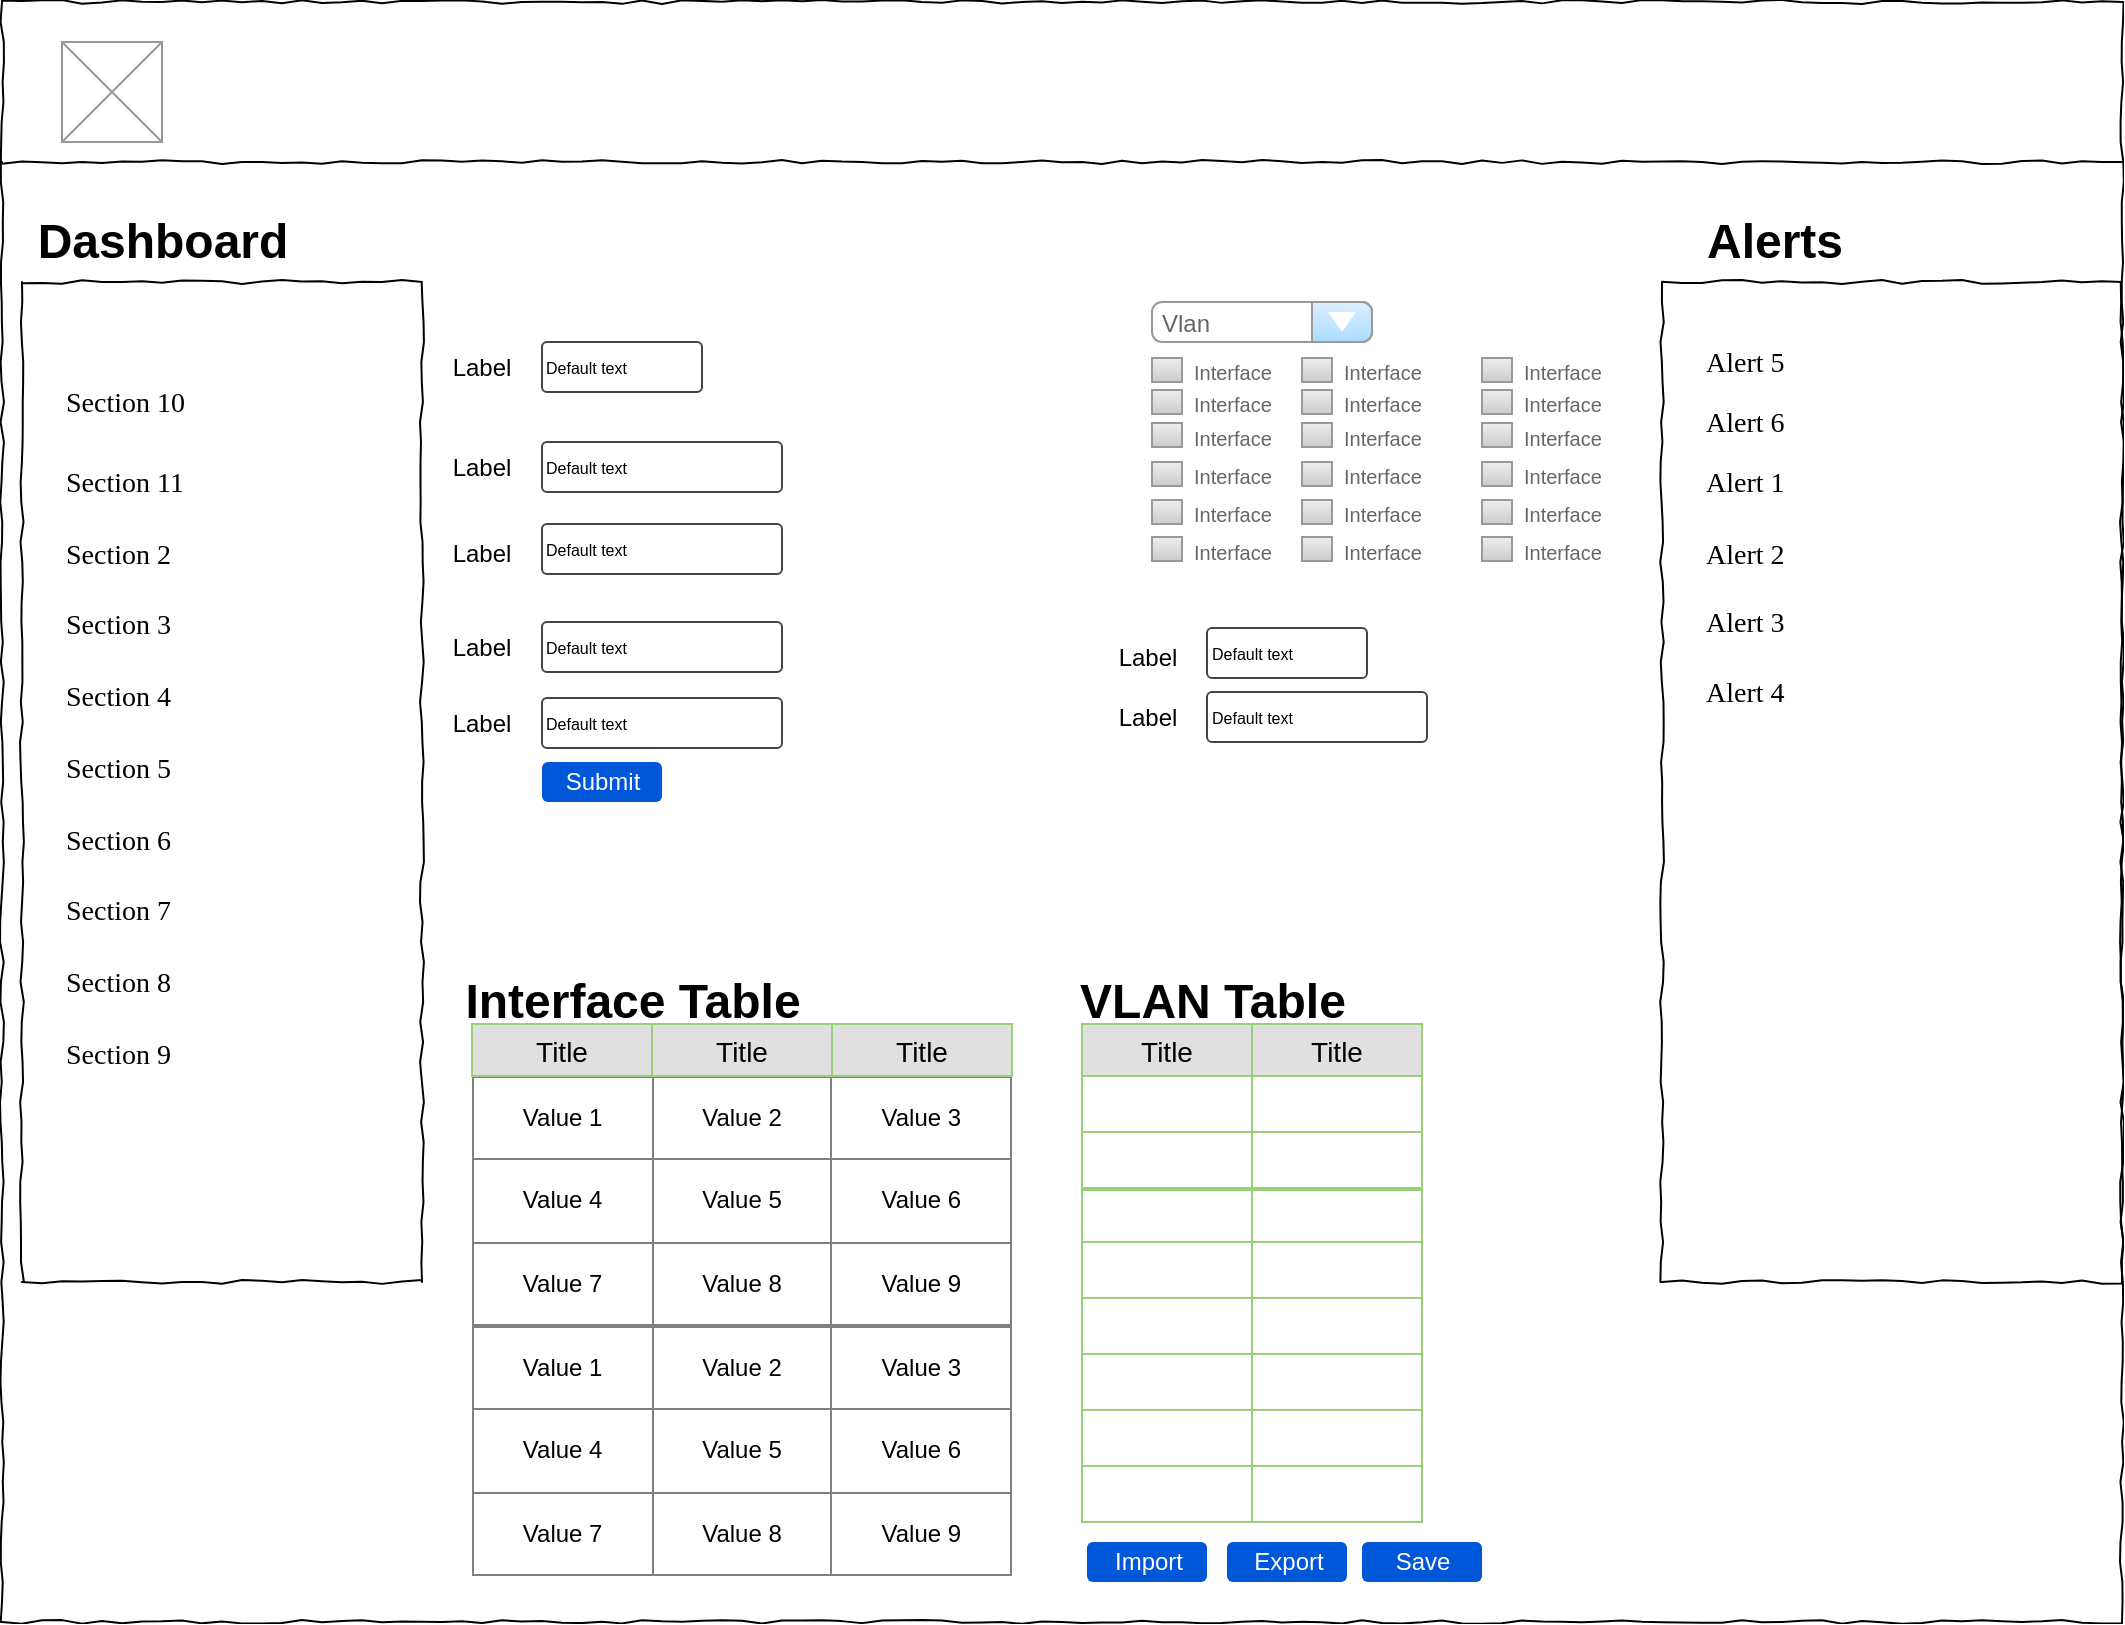 <mxfile version="12.4.7" type="device"><diagram name="Page-1" id="03018318-947c-dd8e-b7a3-06fadd420f32"><mxGraphModel dx="1108" dy="479" grid="1" gridSize="10" guides="1" tooltips="1" connect="1" arrows="1" fold="1" page="1" pageScale="1" pageWidth="1100" pageHeight="850" background="#ffffff" math="0" shadow="0"><root><mxCell id="0"/><mxCell id="1" parent="0"/><mxCell id="677b7b8949515195-1" value="" style="whiteSpace=wrap;html=1;rounded=0;shadow=0;labelBackgroundColor=none;strokeColor=#000000;strokeWidth=1;fillColor=none;fontFamily=Verdana;fontSize=12;fontColor=#000000;align=center;comic=1;" parent="1" vertex="1"><mxGeometry x="10" y="20" width="1060" height="810" as="geometry"/></mxCell><mxCell id="677b7b8949515195-8" value="" style="whiteSpace=wrap;html=1;rounded=0;shadow=0;labelBackgroundColor=none;strokeWidth=1;fillColor=none;fontFamily=Verdana;fontSize=12;align=center;comic=1;" parent="1" vertex="1"><mxGeometry x="20" y="160" width="200" height="500" as="geometry"/></mxCell><mxCell id="677b7b8949515195-9" value="" style="line;strokeWidth=1;html=1;rounded=0;shadow=0;labelBackgroundColor=none;fillColor=none;fontFamily=Verdana;fontSize=14;fontColor=#000000;align=center;comic=1;" parent="1" vertex="1"><mxGeometry x="10" y="50" width="1060" height="100" as="geometry"/></mxCell><mxCell id="677b7b8949515195-25" value="" style="whiteSpace=wrap;html=1;rounded=0;shadow=0;labelBackgroundColor=none;strokeWidth=1;fillColor=none;fontFamily=Verdana;fontSize=12;align=center;comic=1;" parent="1" vertex="1"><mxGeometry x="840" y="160" width="230" height="500" as="geometry"/></mxCell><mxCell id="677b7b8949515195-28" value="Section 2" style="text;html=1;points=[];align=left;verticalAlign=top;spacingTop=-4;fontSize=14;fontFamily=Verdana" parent="1" vertex="1"><mxGeometry x="40" y="286" width="170" height="20" as="geometry"/></mxCell><mxCell id="677b7b8949515195-29" value="Section 3" style="text;html=1;points=[];align=left;verticalAlign=top;spacingTop=-4;fontSize=14;fontFamily=Verdana" parent="1" vertex="1"><mxGeometry x="40" y="321" width="170" height="20" as="geometry"/></mxCell><mxCell id="677b7b8949515195-30" value="Section 4" style="text;html=1;points=[];align=left;verticalAlign=top;spacingTop=-4;fontSize=14;fontFamily=Verdana" parent="1" vertex="1"><mxGeometry x="40" y="357" width="170" height="20" as="geometry"/></mxCell><mxCell id="677b7b8949515195-31" value="Section 7" style="text;html=1;points=[];align=left;verticalAlign=top;spacingTop=-4;fontSize=14;fontFamily=Verdana" parent="1" vertex="1"><mxGeometry x="40" y="464" width="170" height="20" as="geometry"/></mxCell><mxCell id="677b7b8949515195-32" value="Section 8" style="text;html=1;points=[];align=left;verticalAlign=top;spacingTop=-4;fontSize=14;fontFamily=Verdana" parent="1" vertex="1"><mxGeometry x="40" y="500" width="170" height="20" as="geometry"/></mxCell><mxCell id="677b7b8949515195-33" value="Section 9" style="text;html=1;points=[];align=left;verticalAlign=top;spacingTop=-4;fontSize=14;fontFamily=Verdana" parent="1" vertex="1"><mxGeometry x="40" y="536" width="170" height="20" as="geometry"/></mxCell><mxCell id="677b7b8949515195-34" value="Section 10" style="text;html=1;points=[];align=left;verticalAlign=top;spacingTop=-4;fontSize=14;fontFamily=Verdana" parent="1" vertex="1"><mxGeometry x="40" y="210" width="170" height="20" as="geometry"/></mxCell><mxCell id="677b7b8949515195-35" value="Section 11" style="text;html=1;points=[];align=left;verticalAlign=top;spacingTop=-4;fontSize=14;fontFamily=Verdana" parent="1" vertex="1"><mxGeometry x="40" y="250" width="170" height="20" as="geometry"/></mxCell><mxCell id="677b7b8949515195-39" value="Section 5" style="text;html=1;points=[];align=left;verticalAlign=top;spacingTop=-4;fontSize=14;fontFamily=Verdana" parent="1" vertex="1"><mxGeometry x="40" y="393" width="170" height="20" as="geometry"/></mxCell><mxCell id="677b7b8949515195-40" value="Section 6" style="text;html=1;points=[];align=left;verticalAlign=top;spacingTop=-4;fontSize=14;fontFamily=Verdana" parent="1" vertex="1"><mxGeometry x="40" y="429" width="170" height="20" as="geometry"/></mxCell><mxCell id="677b7b8949515195-44" value="Alert 1" style="text;html=1;points=[];align=left;verticalAlign=top;spacingTop=-4;fontSize=14;fontFamily=Verdana" parent="1" vertex="1"><mxGeometry x="860" y="250" width="170" height="20" as="geometry"/></mxCell><mxCell id="677b7b8949515195-45" value="Alert 2" style="text;html=1;points=[];align=left;verticalAlign=top;spacingTop=-4;fontSize=14;fontFamily=Verdana" parent="1" vertex="1"><mxGeometry x="860" y="286" width="170" height="20" as="geometry"/></mxCell><mxCell id="677b7b8949515195-46" value="Alert 3" style="text;html=1;points=[];align=left;verticalAlign=top;spacingTop=-4;fontSize=14;fontFamily=Verdana" parent="1" vertex="1"><mxGeometry x="860" y="320" width="170" height="20" as="geometry"/></mxCell><mxCell id="677b7b8949515195-47" value="Alert 4" style="text;html=1;points=[];align=left;verticalAlign=top;spacingTop=-4;fontSize=14;fontFamily=Verdana" parent="1" vertex="1"><mxGeometry x="860" y="355" width="170" height="20" as="geometry"/></mxCell><mxCell id="677b7b8949515195-48" value="Alert 5" style="text;html=1;points=[];align=left;verticalAlign=top;spacingTop=-4;fontSize=14;fontFamily=Verdana" parent="1" vertex="1"><mxGeometry x="860" y="190" width="170" height="20" as="geometry"/></mxCell><mxCell id="677b7b8949515195-49" value="Alert 6" style="text;html=1;points=[];align=left;verticalAlign=top;spacingTop=-4;fontSize=14;fontFamily=Verdana" parent="1" vertex="1"><mxGeometry x="860" y="220" width="170" height="20" as="geometry"/></mxCell><mxCell id="C8YegmNehUbl_PGMrF8F-54" value="" style="shape=image;html=1;verticalAlign=top;verticalLabelPosition=bottom;labelBackgroundColor=#ffffff;imageAspect=0;aspect=fixed;image=https://cdn3.iconfinder.com/data/icons/essential-rounded/64/Rounded-31-128.png;strokeColor=#97D077;" vertex="1" parent="1"><mxGeometry x="990" y="40" width="28" height="28" as="geometry"/></mxCell><mxCell id="C8YegmNehUbl_PGMrF8F-55" value="" style="shape=image;html=1;verticalAlign=top;verticalLabelPosition=bottom;labelBackgroundColor=#ffffff;imageAspect=0;aspect=fixed;image=https://cdn4.iconfinder.com/data/icons/pictype-free-vector-icons/16/alarm-128.png;strokeColor=#97D077;" vertex="1" parent="1"><mxGeometry x="946" y="50" width="18" height="18" as="geometry"/></mxCell><mxCell id="C8YegmNehUbl_PGMrF8F-57" value="&lt;table border=&quot;1&quot; width=&quot;100%&quot; height=&quot;100%&quot; style=&quot;width:100%;height:100%;border-collapse:collapse;&quot;&gt;&lt;tr&gt;&lt;td align=&quot;center&quot;&gt;Value 1&lt;/td&gt;&lt;td align=&quot;center&quot;&gt;Value 2&lt;/td&gt;&lt;td align=&quot;center&quot;&gt;Value 3&lt;/td&gt;&lt;/tr&gt;&lt;tr&gt;&lt;td align=&quot;center&quot;&gt;Value 4&lt;/td&gt;&lt;td align=&quot;center&quot;&gt;Value 5&lt;/td&gt;&lt;td align=&quot;center&quot;&gt;Value 6&lt;/td&gt;&lt;/tr&gt;&lt;tr&gt;&lt;td align=&quot;center&quot;&gt;Value 7&lt;/td&gt;&lt;td align=&quot;center&quot;&gt;Value 8&lt;/td&gt;&lt;td align=&quot;center&quot;&gt;Value 9&lt;/td&gt;&lt;/tr&gt;&lt;/table&gt;" style="text;html=1;strokeColor=none;fillColor=none;overflow=fill;" vertex="1" parent="1"><mxGeometry x="245" y="557" width="270" height="125" as="geometry"/></mxCell><mxCell id="C8YegmNehUbl_PGMrF8F-64" value="Title" style="text;align=center;verticalAlign=middle;spacingLeft=4;spacingRight=4;fillColor=#e0e0e0;rotatable=0;points=[[0,0.5],[1,0.5]];portConstraint=eastwest;fontSize=14;strokeColor=#97D077;" vertex="1" parent="1"><mxGeometry x="245" y="531" width="90" height="26" as="geometry"/></mxCell><mxCell id="C8YegmNehUbl_PGMrF8F-67" value="Title" style="text;align=center;verticalAlign=middle;spacingLeft=4;spacingRight=4;fillColor=#e0e0e0;rotatable=0;points=[[0,0.5],[1,0.5]];portConstraint=eastwest;fontSize=14;strokeColor=#97D077;" vertex="1" parent="1"><mxGeometry x="335" y="531" width="90" height="26" as="geometry"/></mxCell><mxCell id="C8YegmNehUbl_PGMrF8F-68" value="Title" style="text;align=center;verticalAlign=middle;spacingLeft=4;spacingRight=4;fillColor=#e0e0e0;rotatable=0;points=[[0,0.5],[1,0.5]];portConstraint=eastwest;fontSize=14;strokeColor=#97D077;" vertex="1" parent="1"><mxGeometry x="425" y="531" width="90" height="26" as="geometry"/></mxCell><mxCell id="C8YegmNehUbl_PGMrF8F-69" value="&lt;table border=&quot;1&quot; width=&quot;100%&quot; height=&quot;100%&quot; style=&quot;width:100%;height:100%;border-collapse:collapse;&quot;&gt;&lt;tr&gt;&lt;td align=&quot;center&quot;&gt;Value 1&lt;/td&gt;&lt;td align=&quot;center&quot;&gt;Value 2&lt;/td&gt;&lt;td align=&quot;center&quot;&gt;Value 3&lt;/td&gt;&lt;/tr&gt;&lt;tr&gt;&lt;td align=&quot;center&quot;&gt;Value 4&lt;/td&gt;&lt;td align=&quot;center&quot;&gt;Value 5&lt;/td&gt;&lt;td align=&quot;center&quot;&gt;Value 6&lt;/td&gt;&lt;/tr&gt;&lt;tr&gt;&lt;td align=&quot;center&quot;&gt;Value 7&lt;/td&gt;&lt;td align=&quot;center&quot;&gt;Value 8&lt;/td&gt;&lt;td align=&quot;center&quot;&gt;Value 9&lt;/td&gt;&lt;/tr&gt;&lt;/table&gt;" style="text;html=1;strokeColor=none;fillColor=none;overflow=fill;" vertex="1" parent="1"><mxGeometry x="245" y="682" width="270" height="125" as="geometry"/></mxCell><mxCell id="C8YegmNehUbl_PGMrF8F-76" value="Interface Table" style="text;strokeColor=none;fillColor=none;html=1;fontSize=24;fontStyle=1;verticalAlign=middle;align=center;" vertex="1" parent="1"><mxGeometry x="250" y="500" width="150" height="40" as="geometry"/></mxCell><mxCell id="C8YegmNehUbl_PGMrF8F-79" value="Dashboard" style="text;strokeColor=none;fillColor=none;html=1;fontSize=24;fontStyle=1;verticalAlign=middle;align=center;" vertex="1" parent="1"><mxGeometry x="40" y="120" width="100" height="40" as="geometry"/></mxCell><mxCell id="C8YegmNehUbl_PGMrF8F-81" value="Alerts" style="text;strokeColor=none;fillColor=none;html=1;fontSize=24;fontStyle=1;verticalAlign=middle;align=center;" vertex="1" parent="1"><mxGeometry x="846" y="120" width="100" height="40" as="geometry"/></mxCell><mxCell id="C8YegmNehUbl_PGMrF8F-83" value="" style="verticalLabelPosition=bottom;shadow=0;dashed=0;align=center;html=1;verticalAlign=top;strokeWidth=1;shape=mxgraph.mockup.graphics.simpleIcon;strokeColor=#999999;" vertex="1" parent="1"><mxGeometry x="40" y="40" width="50" height="50" as="geometry"/></mxCell><mxCell id="C8YegmNehUbl_PGMrF8F-96" value="Import" style="rounded=1;fillColor=#0057D8;align=center;strokeColor=none;html=1;fontColor=#ffffff;fontSize=12" vertex="1" parent="1"><mxGeometry x="552.5" y="790" width="60" height="20" as="geometry"/></mxCell><mxCell id="C8YegmNehUbl_PGMrF8F-98" value="Default text" style="strokeWidth=1;html=1;shadow=0;dashed=0;shape=mxgraph.ios.iTextInput;strokeColor=#444444;buttonText=;fontSize=8;whiteSpace=wrap;align=left;" vertex="1" parent="1"><mxGeometry x="280" y="190" width="80" height="25" as="geometry"/></mxCell><mxCell id="C8YegmNehUbl_PGMrF8F-99" value="Default text" style="strokeWidth=1;html=1;shadow=0;dashed=0;shape=mxgraph.ios.iTextInput;strokeColor=#444444;buttonText=;fontSize=8;whiteSpace=wrap;align=left;" vertex="1" parent="1"><mxGeometry x="612.5" y="365" width="110" height="25" as="geometry"/></mxCell><mxCell id="C8YegmNehUbl_PGMrF8F-100" value="Label" style="text;html=1;strokeColor=none;fillColor=none;align=center;verticalAlign=middle;whiteSpace=wrap;rounded=0;" vertex="1" parent="1"><mxGeometry x="562.5" y="338" width="40" height="20" as="geometry"/></mxCell><mxCell id="C8YegmNehUbl_PGMrF8F-101" value="Label" style="text;html=1;strokeColor=none;fillColor=none;align=center;verticalAlign=middle;whiteSpace=wrap;rounded=0;" vertex="1" parent="1"><mxGeometry x="562.5" y="367.5" width="40" height="20" as="geometry"/></mxCell><mxCell id="C8YegmNehUbl_PGMrF8F-102" value="Title" style="text;align=center;verticalAlign=middle;spacingLeft=4;spacingRight=4;fillColor=#e0e0e0;rotatable=0;points=[[0,0.5],[1,0.5]];portConstraint=eastwest;fontSize=14;strokeColor=#97D077;" vertex="1" parent="1"><mxGeometry x="550" y="531" width="85" height="26" as="geometry"/></mxCell><mxCell id="C8YegmNehUbl_PGMrF8F-104" value="" style="rounded=0;whiteSpace=wrap;html=1;strokeColor=#97D077;" vertex="1" parent="1"><mxGeometry x="550" y="557" width="85" height="28" as="geometry"/></mxCell><mxCell id="C8YegmNehUbl_PGMrF8F-105" value="Title" style="text;align=center;verticalAlign=middle;spacingLeft=4;spacingRight=4;fillColor=#e0e0e0;rotatable=0;points=[[0,0.5],[1,0.5]];portConstraint=eastwest;fontSize=14;strokeColor=#97D077;" vertex="1" parent="1"><mxGeometry x="635" y="531" width="85" height="26" as="geometry"/></mxCell><mxCell id="C8YegmNehUbl_PGMrF8F-106" value="" style="rounded=0;whiteSpace=wrap;html=1;strokeColor=#97D077;" vertex="1" parent="1"><mxGeometry x="635" y="557" width="85" height="28" as="geometry"/></mxCell><mxCell id="C8YegmNehUbl_PGMrF8F-107" value="" style="rounded=0;whiteSpace=wrap;html=1;strokeColor=#97D077;" vertex="1" parent="1"><mxGeometry x="550" y="585" width="85" height="28" as="geometry"/></mxCell><mxCell id="C8YegmNehUbl_PGMrF8F-108" value="" style="rounded=0;whiteSpace=wrap;html=1;strokeColor=#97D077;" vertex="1" parent="1"><mxGeometry x="635" y="585" width="85" height="28" as="geometry"/></mxCell><mxCell id="C8YegmNehUbl_PGMrF8F-109" value="" style="rounded=0;whiteSpace=wrap;html=1;strokeColor=#97D077;" vertex="1" parent="1"><mxGeometry x="550" y="614" width="85" height="28" as="geometry"/></mxCell><mxCell id="C8YegmNehUbl_PGMrF8F-110" value="" style="rounded=0;whiteSpace=wrap;html=1;strokeColor=#97D077;" vertex="1" parent="1"><mxGeometry x="635" y="614" width="85" height="28" as="geometry"/></mxCell><mxCell id="C8YegmNehUbl_PGMrF8F-114" value="" style="rounded=0;whiteSpace=wrap;html=1;strokeColor=#97D077;" vertex="1" parent="1"><mxGeometry x="550" y="640" width="85" height="28" as="geometry"/></mxCell><mxCell id="C8YegmNehUbl_PGMrF8F-115" value="" style="rounded=0;whiteSpace=wrap;html=1;strokeColor=#97D077;" vertex="1" parent="1"><mxGeometry x="635" y="640" width="85" height="28" as="geometry"/></mxCell><mxCell id="C8YegmNehUbl_PGMrF8F-116" value="" style="rounded=0;whiteSpace=wrap;html=1;strokeColor=#97D077;" vertex="1" parent="1"><mxGeometry x="550" y="668" width="85" height="28" as="geometry"/></mxCell><mxCell id="C8YegmNehUbl_PGMrF8F-117" value="" style="rounded=0;whiteSpace=wrap;html=1;strokeColor=#97D077;" vertex="1" parent="1"><mxGeometry x="635" y="668" width="85" height="28" as="geometry"/></mxCell><mxCell id="C8YegmNehUbl_PGMrF8F-118" value="" style="rounded=0;whiteSpace=wrap;html=1;strokeColor=#97D077;" vertex="1" parent="1"><mxGeometry x="550" y="696" width="85" height="28" as="geometry"/></mxCell><mxCell id="C8YegmNehUbl_PGMrF8F-119" value="" style="rounded=0;whiteSpace=wrap;html=1;strokeColor=#97D077;" vertex="1" parent="1"><mxGeometry x="635" y="696" width="85" height="28" as="geometry"/></mxCell><mxCell id="C8YegmNehUbl_PGMrF8F-120" value="" style="rounded=0;whiteSpace=wrap;html=1;strokeColor=#97D077;" vertex="1" parent="1"><mxGeometry x="550" y="724" width="85" height="28" as="geometry"/></mxCell><mxCell id="C8YegmNehUbl_PGMrF8F-121" value="" style="rounded=0;whiteSpace=wrap;html=1;strokeColor=#97D077;" vertex="1" parent="1"><mxGeometry x="635" y="724" width="85" height="28" as="geometry"/></mxCell><mxCell id="C8YegmNehUbl_PGMrF8F-122" value="" style="rounded=0;whiteSpace=wrap;html=1;strokeColor=#97D077;" vertex="1" parent="1"><mxGeometry x="550" y="752" width="85" height="28" as="geometry"/></mxCell><mxCell id="C8YegmNehUbl_PGMrF8F-123" value="" style="rounded=0;whiteSpace=wrap;html=1;strokeColor=#97D077;" vertex="1" parent="1"><mxGeometry x="635" y="752" width="85" height="28" as="geometry"/></mxCell><mxCell id="C8YegmNehUbl_PGMrF8F-126" value="VLAN Table" style="text;strokeColor=none;fillColor=none;html=1;fontSize=24;fontStyle=1;verticalAlign=middle;align=center;" vertex="1" parent="1"><mxGeometry x="540" y="500" width="150" height="40" as="geometry"/></mxCell><mxCell id="C8YegmNehUbl_PGMrF8F-127" value="Default text" style="strokeWidth=1;html=1;shadow=0;dashed=0;shape=mxgraph.ios.iTextInput;strokeColor=#444444;buttonText=;fontSize=8;whiteSpace=wrap;align=left;" vertex="1" parent="1"><mxGeometry x="280" y="240" width="120" height="25" as="geometry"/></mxCell><mxCell id="C8YegmNehUbl_PGMrF8F-128" value="Default text" style="strokeWidth=1;html=1;shadow=0;dashed=0;shape=mxgraph.ios.iTextInput;strokeColor=#444444;buttonText=;fontSize=8;whiteSpace=wrap;align=left;" vertex="1" parent="1"><mxGeometry x="280" y="281" width="120" height="25" as="geometry"/></mxCell><mxCell id="C8YegmNehUbl_PGMrF8F-129" value="Default text" style="strokeWidth=1;html=1;shadow=0;dashed=0;shape=mxgraph.ios.iTextInput;strokeColor=#444444;buttonText=;fontSize=8;whiteSpace=wrap;align=left;" vertex="1" parent="1"><mxGeometry x="280" y="330" width="120" height="25" as="geometry"/></mxCell><mxCell id="C8YegmNehUbl_PGMrF8F-130" value="Default text" style="strokeWidth=1;html=1;shadow=0;dashed=0;shape=mxgraph.ios.iTextInput;strokeColor=#444444;buttonText=;fontSize=8;whiteSpace=wrap;align=left;" vertex="1" parent="1"><mxGeometry x="280" y="368" width="120" height="25" as="geometry"/></mxCell><mxCell id="C8YegmNehUbl_PGMrF8F-131" value="Default text" style="strokeWidth=1;html=1;shadow=0;dashed=0;shape=mxgraph.ios.iTextInput;strokeColor=#444444;buttonText=;fontSize=8;whiteSpace=wrap;align=left;" vertex="1" parent="1"><mxGeometry x="612.5" y="333" width="80" height="25" as="geometry"/></mxCell><mxCell id="C8YegmNehUbl_PGMrF8F-132" value="Label" style="text;html=1;strokeColor=none;fillColor=none;align=center;verticalAlign=middle;whiteSpace=wrap;rounded=0;" vertex="1" parent="1"><mxGeometry x="230" y="192.5" width="40" height="20" as="geometry"/></mxCell><mxCell id="C8YegmNehUbl_PGMrF8F-133" value="Label" style="text;html=1;strokeColor=none;fillColor=none;align=center;verticalAlign=middle;whiteSpace=wrap;rounded=0;" vertex="1" parent="1"><mxGeometry x="230" y="242.5" width="40" height="20" as="geometry"/></mxCell><mxCell id="C8YegmNehUbl_PGMrF8F-134" value="Label" style="text;html=1;strokeColor=none;fillColor=none;align=center;verticalAlign=middle;whiteSpace=wrap;rounded=0;" vertex="1" parent="1"><mxGeometry x="230" y="286" width="40" height="20" as="geometry"/></mxCell><mxCell id="C8YegmNehUbl_PGMrF8F-135" value="Label" style="text;html=1;strokeColor=none;fillColor=none;align=center;verticalAlign=middle;whiteSpace=wrap;rounded=0;" vertex="1" parent="1"><mxGeometry x="230" y="332.5" width="40" height="20" as="geometry"/></mxCell><mxCell id="C8YegmNehUbl_PGMrF8F-136" value="Label" style="text;html=1;strokeColor=none;fillColor=none;align=center;verticalAlign=middle;whiteSpace=wrap;rounded=0;" vertex="1" parent="1"><mxGeometry x="230" y="370.5" width="40" height="20" as="geometry"/></mxCell><mxCell id="C8YegmNehUbl_PGMrF8F-138" value="Submit" style="rounded=1;fillColor=#0057D8;align=center;strokeColor=none;html=1;fontColor=#ffffff;fontSize=12" vertex="1" parent="1"><mxGeometry x="280" y="400" width="60" height="20" as="geometry"/></mxCell><mxCell id="C8YegmNehUbl_PGMrF8F-140" value="&lt;font style=&quot;font-size: 10px&quot;&gt;Interface&lt;/font&gt;" style="strokeWidth=1;shadow=0;dashed=0;align=center;html=1;shape=mxgraph.mockup.forms.rrect;rSize=0;fillColor=#eeeeee;strokeColor=#999999;gradientColor=#cccccc;align=left;spacingLeft=4;fontSize=17;fontColor=#666666;labelPosition=right;" vertex="1" parent="1"><mxGeometry x="585" y="198" width="15" height="12" as="geometry"/></mxCell><mxCell id="C8YegmNehUbl_PGMrF8F-158" value="&lt;font style=&quot;font-size: 10px&quot;&gt;Interface&lt;/font&gt;" style="strokeWidth=1;shadow=0;dashed=0;align=center;html=1;shape=mxgraph.mockup.forms.rrect;rSize=0;fillColor=#eeeeee;strokeColor=#999999;gradientColor=#cccccc;align=left;spacingLeft=4;fontSize=17;fontColor=#666666;labelPosition=right;" vertex="1" parent="1"><mxGeometry x="585" y="214" width="15" height="12" as="geometry"/></mxCell><mxCell id="C8YegmNehUbl_PGMrF8F-159" value="&lt;font style=&quot;font-size: 10px&quot;&gt;Interface&lt;/font&gt;" style="strokeWidth=1;shadow=0;dashed=0;align=center;html=1;shape=mxgraph.mockup.forms.rrect;rSize=0;fillColor=#eeeeee;strokeColor=#999999;gradientColor=#cccccc;align=left;spacingLeft=4;fontSize=17;fontColor=#666666;labelPosition=right;" vertex="1" parent="1"><mxGeometry x="585" y="230.5" width="15" height="12" as="geometry"/></mxCell><mxCell id="C8YegmNehUbl_PGMrF8F-160" value="&lt;font style=&quot;font-size: 10px&quot;&gt;Interface&lt;/font&gt;" style="strokeWidth=1;shadow=0;dashed=0;align=center;html=1;shape=mxgraph.mockup.forms.rrect;rSize=0;fillColor=#eeeeee;strokeColor=#999999;gradientColor=#cccccc;align=left;spacingLeft=4;fontSize=17;fontColor=#666666;labelPosition=right;" vertex="1" parent="1"><mxGeometry x="585" y="250" width="15" height="12" as="geometry"/></mxCell><mxCell id="C8YegmNehUbl_PGMrF8F-161" value="&lt;font style=&quot;font-size: 10px&quot;&gt;Interface&lt;/font&gt;" style="strokeWidth=1;shadow=0;dashed=0;align=center;html=1;shape=mxgraph.mockup.forms.rrect;rSize=0;fillColor=#eeeeee;strokeColor=#999999;gradientColor=#cccccc;align=left;spacingLeft=4;fontSize=17;fontColor=#666666;labelPosition=right;" vertex="1" parent="1"><mxGeometry x="585" y="269" width="15" height="12" as="geometry"/></mxCell><mxCell id="C8YegmNehUbl_PGMrF8F-162" value="&lt;font style=&quot;font-size: 10px&quot;&gt;Interface&lt;/font&gt;" style="strokeWidth=1;shadow=0;dashed=0;align=center;html=1;shape=mxgraph.mockup.forms.rrect;rSize=0;fillColor=#eeeeee;strokeColor=#999999;gradientColor=#cccccc;align=left;spacingLeft=4;fontSize=17;fontColor=#666666;labelPosition=right;" vertex="1" parent="1"><mxGeometry x="585" y="287.5" width="15" height="12" as="geometry"/></mxCell><mxCell id="C8YegmNehUbl_PGMrF8F-177" value="&lt;font style=&quot;font-size: 10px&quot;&gt;Interface&lt;/font&gt;" style="strokeWidth=1;shadow=0;dashed=0;align=center;html=1;shape=mxgraph.mockup.forms.rrect;rSize=0;fillColor=#eeeeee;strokeColor=#999999;gradientColor=#cccccc;align=left;spacingLeft=4;fontSize=17;fontColor=#666666;labelPosition=right;" vertex="1" parent="1"><mxGeometry x="660" y="287.5" width="15" height="12" as="geometry"/></mxCell><mxCell id="C8YegmNehUbl_PGMrF8F-178" value="&lt;font style=&quot;font-size: 10px&quot;&gt;Interface&lt;/font&gt;" style="strokeWidth=1;shadow=0;dashed=0;align=center;html=1;shape=mxgraph.mockup.forms.rrect;rSize=0;fillColor=#eeeeee;strokeColor=#999999;gradientColor=#cccccc;align=left;spacingLeft=4;fontSize=17;fontColor=#666666;labelPosition=right;" vertex="1" parent="1"><mxGeometry x="660" y="269" width="15" height="12" as="geometry"/></mxCell><mxCell id="C8YegmNehUbl_PGMrF8F-179" value="&lt;font style=&quot;font-size: 10px&quot;&gt;Interface&lt;/font&gt;" style="strokeWidth=1;shadow=0;dashed=0;align=center;html=1;shape=mxgraph.mockup.forms.rrect;rSize=0;fillColor=#eeeeee;strokeColor=#999999;gradientColor=#cccccc;align=left;spacingLeft=4;fontSize=17;fontColor=#666666;labelPosition=right;" vertex="1" parent="1"><mxGeometry x="660" y="250" width="15" height="12" as="geometry"/></mxCell><mxCell id="C8YegmNehUbl_PGMrF8F-180" value="&lt;font style=&quot;font-size: 10px&quot;&gt;Interface&lt;/font&gt;" style="strokeWidth=1;shadow=0;dashed=0;align=center;html=1;shape=mxgraph.mockup.forms.rrect;rSize=0;fillColor=#eeeeee;strokeColor=#999999;gradientColor=#cccccc;align=left;spacingLeft=4;fontSize=17;fontColor=#666666;labelPosition=right;" vertex="1" parent="1"><mxGeometry x="660" y="230.5" width="15" height="12" as="geometry"/></mxCell><mxCell id="C8YegmNehUbl_PGMrF8F-181" value="&lt;font style=&quot;font-size: 10px&quot;&gt;Interface&lt;/font&gt;" style="strokeWidth=1;shadow=0;dashed=0;align=center;html=1;shape=mxgraph.mockup.forms.rrect;rSize=0;fillColor=#eeeeee;strokeColor=#999999;gradientColor=#cccccc;align=left;spacingLeft=4;fontSize=17;fontColor=#666666;labelPosition=right;" vertex="1" parent="1"><mxGeometry x="660" y="198" width="15" height="12" as="geometry"/></mxCell><mxCell id="C8YegmNehUbl_PGMrF8F-182" value="&lt;font style=&quot;font-size: 10px&quot;&gt;Interface&lt;/font&gt;" style="strokeWidth=1;shadow=0;dashed=0;align=center;html=1;shape=mxgraph.mockup.forms.rrect;rSize=0;fillColor=#eeeeee;strokeColor=#999999;gradientColor=#cccccc;align=left;spacingLeft=4;fontSize=17;fontColor=#666666;labelPosition=right;" vertex="1" parent="1"><mxGeometry x="660" y="214" width="15" height="12" as="geometry"/></mxCell><mxCell id="C8YegmNehUbl_PGMrF8F-183" value="&lt;font style=&quot;font-size: 10px&quot;&gt;Interface&lt;/font&gt;" style="strokeWidth=1;shadow=0;dashed=0;align=center;html=1;shape=mxgraph.mockup.forms.rrect;rSize=0;fillColor=#eeeeee;strokeColor=#999999;gradientColor=#cccccc;align=left;spacingLeft=4;fontSize=17;fontColor=#666666;labelPosition=right;" vertex="1" parent="1"><mxGeometry x="750" y="287.5" width="15" height="12" as="geometry"/></mxCell><mxCell id="C8YegmNehUbl_PGMrF8F-184" value="&lt;font style=&quot;font-size: 10px&quot;&gt;Interface&lt;/font&gt;" style="strokeWidth=1;shadow=0;dashed=0;align=center;html=1;shape=mxgraph.mockup.forms.rrect;rSize=0;fillColor=#eeeeee;strokeColor=#999999;gradientColor=#cccccc;align=left;spacingLeft=4;fontSize=17;fontColor=#666666;labelPosition=right;" vertex="1" parent="1"><mxGeometry x="750" y="269" width="15" height="12" as="geometry"/></mxCell><mxCell id="C8YegmNehUbl_PGMrF8F-185" value="&lt;font style=&quot;font-size: 10px&quot;&gt;Interface&lt;/font&gt;" style="strokeWidth=1;shadow=0;dashed=0;align=center;html=1;shape=mxgraph.mockup.forms.rrect;rSize=0;fillColor=#eeeeee;strokeColor=#999999;gradientColor=#cccccc;align=left;spacingLeft=4;fontSize=17;fontColor=#666666;labelPosition=right;" vertex="1" parent="1"><mxGeometry x="750" y="250" width="15" height="12" as="geometry"/></mxCell><mxCell id="C8YegmNehUbl_PGMrF8F-186" value="&lt;font style=&quot;font-size: 10px&quot;&gt;Interface&lt;/font&gt;" style="strokeWidth=1;shadow=0;dashed=0;align=center;html=1;shape=mxgraph.mockup.forms.rrect;rSize=0;fillColor=#eeeeee;strokeColor=#999999;gradientColor=#cccccc;align=left;spacingLeft=4;fontSize=17;fontColor=#666666;labelPosition=right;" vertex="1" parent="1"><mxGeometry x="750" y="230.5" width="15" height="12" as="geometry"/></mxCell><mxCell id="C8YegmNehUbl_PGMrF8F-187" value="&lt;font style=&quot;font-size: 10px&quot;&gt;Interface&lt;/font&gt;" style="strokeWidth=1;shadow=0;dashed=0;align=center;html=1;shape=mxgraph.mockup.forms.rrect;rSize=0;fillColor=#eeeeee;strokeColor=#999999;gradientColor=#cccccc;align=left;spacingLeft=4;fontSize=17;fontColor=#666666;labelPosition=right;" vertex="1" parent="1"><mxGeometry x="750" y="198" width="15" height="12" as="geometry"/></mxCell><mxCell id="C8YegmNehUbl_PGMrF8F-188" value="&lt;font style=&quot;font-size: 10px&quot;&gt;Interface&lt;/font&gt;" style="strokeWidth=1;shadow=0;dashed=0;align=center;html=1;shape=mxgraph.mockup.forms.rrect;rSize=0;fillColor=#eeeeee;strokeColor=#999999;gradientColor=#cccccc;align=left;spacingLeft=4;fontSize=17;fontColor=#666666;labelPosition=right;" vertex="1" parent="1"><mxGeometry x="750" y="214" width="15" height="12" as="geometry"/></mxCell><mxCell id="C8YegmNehUbl_PGMrF8F-189" value="&lt;font style=&quot;font-size: 12px&quot;&gt;Vlan&lt;/font&gt;" style="strokeWidth=1;shadow=0;dashed=0;align=center;html=1;shape=mxgraph.mockup.forms.comboBox;strokeColor=#999999;fillColor=#ddeeff;align=left;fillColor2=#aaddff;mainText=;fontColor=#666666;fontSize=17;spacingLeft=3;" vertex="1" parent="1"><mxGeometry x="585" y="170" width="110" height="20" as="geometry"/></mxCell><mxCell id="C8YegmNehUbl_PGMrF8F-190" value="Export" style="rounded=1;fillColor=#0057D8;align=center;strokeColor=none;html=1;fontColor=#ffffff;fontSize=12" vertex="1" parent="1"><mxGeometry x="622.5" y="790" width="60" height="20" as="geometry"/></mxCell><mxCell id="C8YegmNehUbl_PGMrF8F-191" value="Save" style="rounded=1;fillColor=#0057D8;align=center;strokeColor=none;html=1;fontColor=#ffffff;fontSize=12" vertex="1" parent="1"><mxGeometry x="690" y="790" width="60" height="20" as="geometry"/></mxCell></root></mxGraphModel></diagram></mxfile>